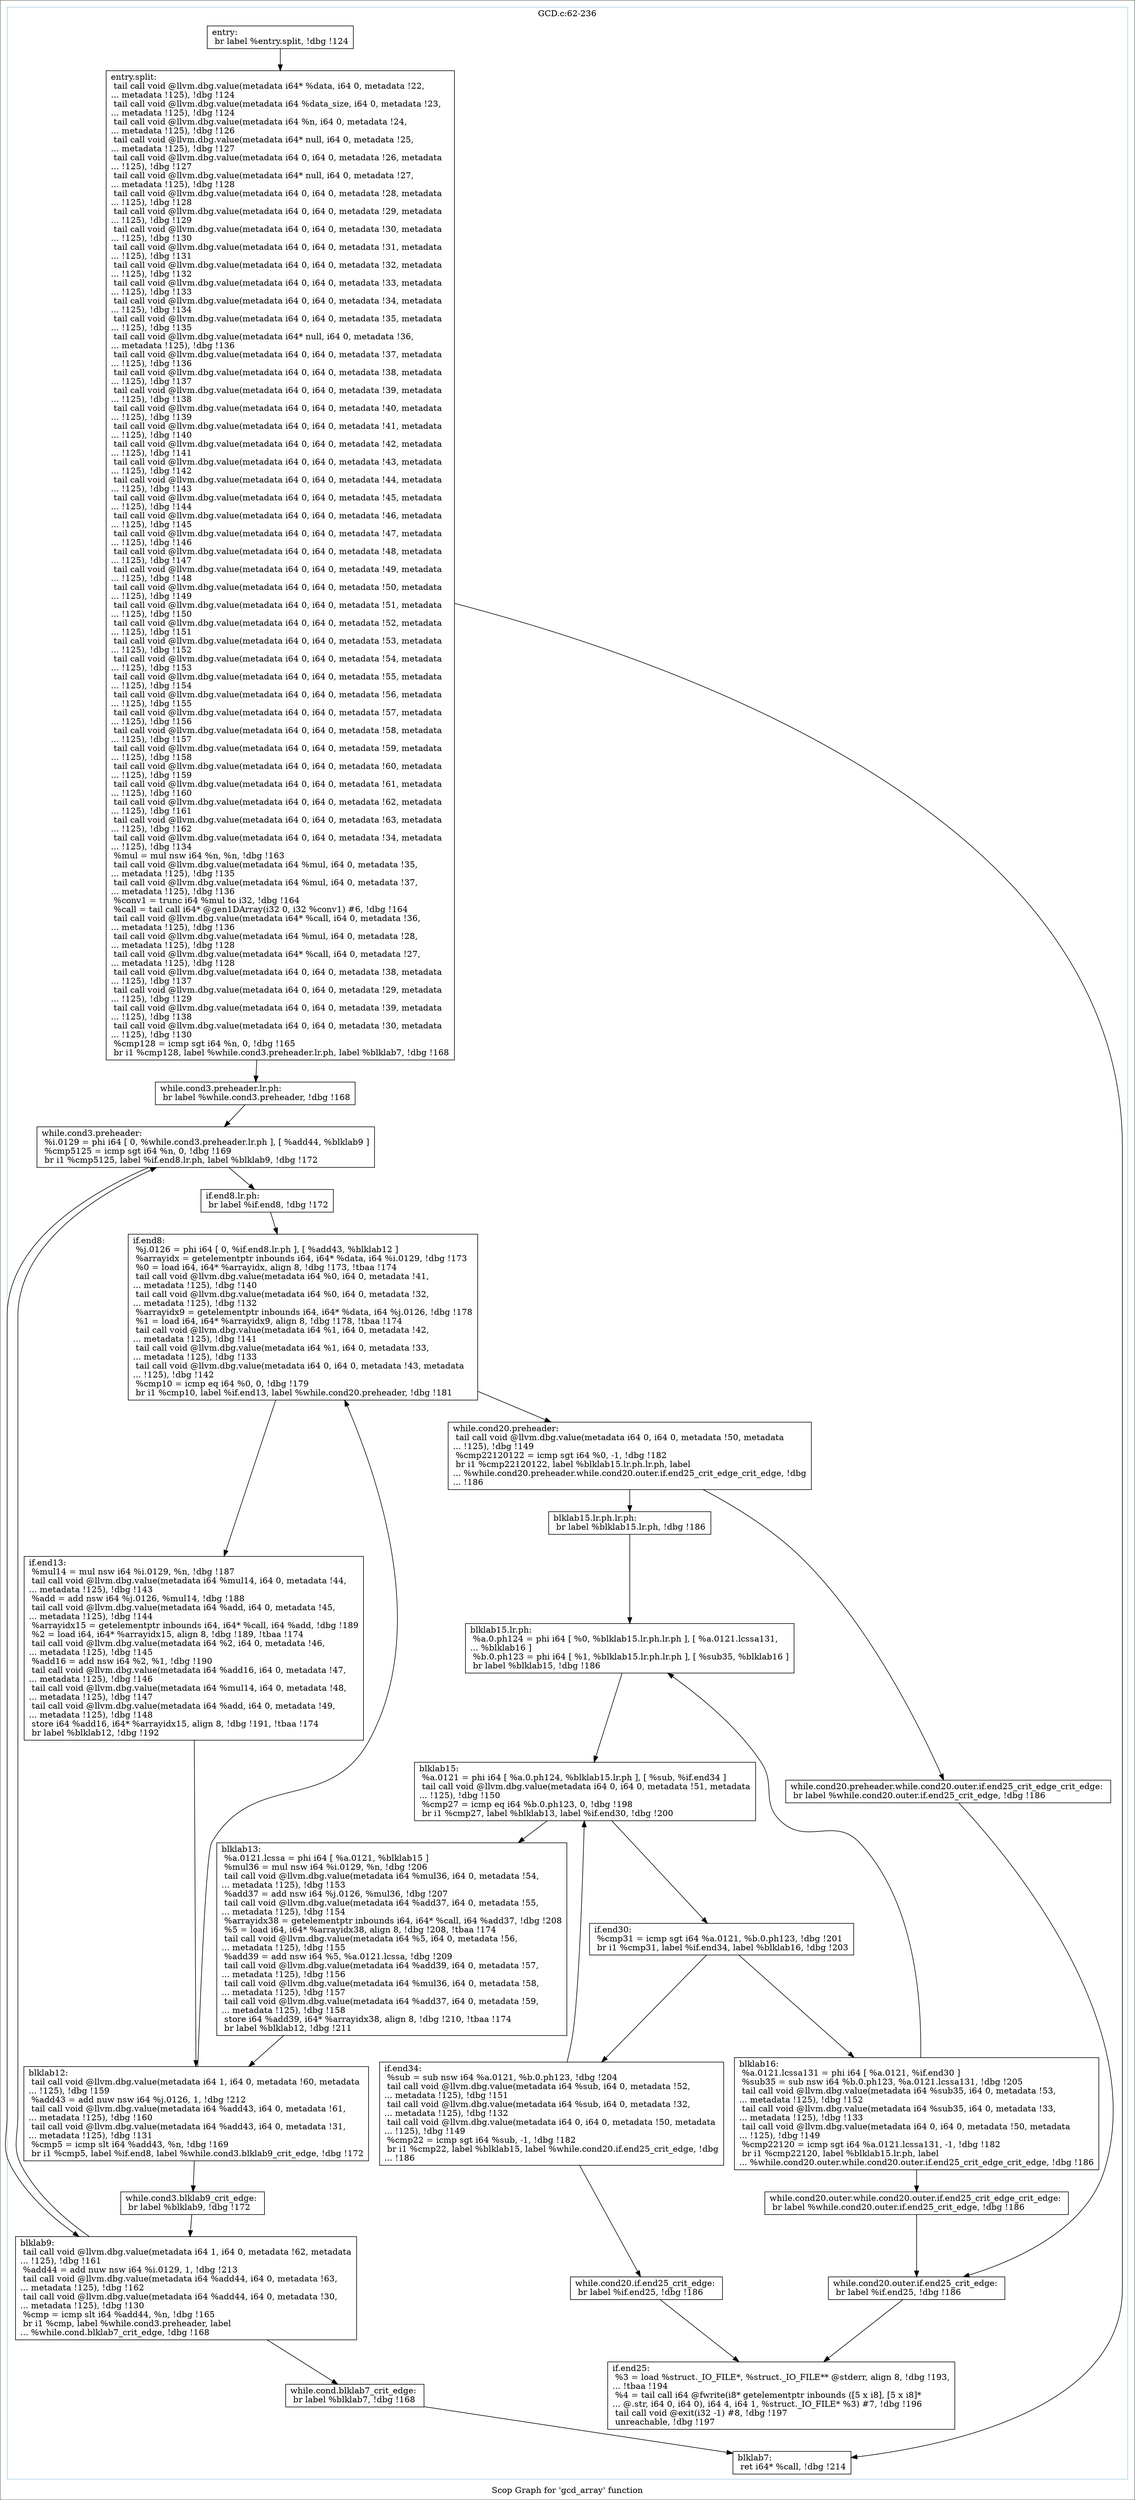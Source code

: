 digraph "Scop Graph for 'gcd_array' function" {
	label="Scop Graph for 'gcd_array' function";

	Node0xb059260 [shape=record,label="{entry:\l  br label %entry.split, !dbg !124\l}"];
	Node0xb059260 -> Node0xb0377d0;
	Node0xb0377d0 [shape=record,label="{entry.split:                                      \l  tail call void @llvm.dbg.value(metadata i64* %data, i64 0, metadata !22,\l... metadata !125), !dbg !124\l  tail call void @llvm.dbg.value(metadata i64 %data_size, i64 0, metadata !23,\l... metadata !125), !dbg !124\l  tail call void @llvm.dbg.value(metadata i64 %n, i64 0, metadata !24,\l... metadata !125), !dbg !126\l  tail call void @llvm.dbg.value(metadata i64* null, i64 0, metadata !25,\l... metadata !125), !dbg !127\l  tail call void @llvm.dbg.value(metadata i64 0, i64 0, metadata !26, metadata\l... !125), !dbg !127\l  tail call void @llvm.dbg.value(metadata i64* null, i64 0, metadata !27,\l... metadata !125), !dbg !128\l  tail call void @llvm.dbg.value(metadata i64 0, i64 0, metadata !28, metadata\l... !125), !dbg !128\l  tail call void @llvm.dbg.value(metadata i64 0, i64 0, metadata !29, metadata\l... !125), !dbg !129\l  tail call void @llvm.dbg.value(metadata i64 0, i64 0, metadata !30, metadata\l... !125), !dbg !130\l  tail call void @llvm.dbg.value(metadata i64 0, i64 0, metadata !31, metadata\l... !125), !dbg !131\l  tail call void @llvm.dbg.value(metadata i64 0, i64 0, metadata !32, metadata\l... !125), !dbg !132\l  tail call void @llvm.dbg.value(metadata i64 0, i64 0, metadata !33, metadata\l... !125), !dbg !133\l  tail call void @llvm.dbg.value(metadata i64 0, i64 0, metadata !34, metadata\l... !125), !dbg !134\l  tail call void @llvm.dbg.value(metadata i64 0, i64 0, metadata !35, metadata\l... !125), !dbg !135\l  tail call void @llvm.dbg.value(metadata i64* null, i64 0, metadata !36,\l... metadata !125), !dbg !136\l  tail call void @llvm.dbg.value(metadata i64 0, i64 0, metadata !37, metadata\l... !125), !dbg !136\l  tail call void @llvm.dbg.value(metadata i64 0, i64 0, metadata !38, metadata\l... !125), !dbg !137\l  tail call void @llvm.dbg.value(metadata i64 0, i64 0, metadata !39, metadata\l... !125), !dbg !138\l  tail call void @llvm.dbg.value(metadata i64 0, i64 0, metadata !40, metadata\l... !125), !dbg !139\l  tail call void @llvm.dbg.value(metadata i64 0, i64 0, metadata !41, metadata\l... !125), !dbg !140\l  tail call void @llvm.dbg.value(metadata i64 0, i64 0, metadata !42, metadata\l... !125), !dbg !141\l  tail call void @llvm.dbg.value(metadata i64 0, i64 0, metadata !43, metadata\l... !125), !dbg !142\l  tail call void @llvm.dbg.value(metadata i64 0, i64 0, metadata !44, metadata\l... !125), !dbg !143\l  tail call void @llvm.dbg.value(metadata i64 0, i64 0, metadata !45, metadata\l... !125), !dbg !144\l  tail call void @llvm.dbg.value(metadata i64 0, i64 0, metadata !46, metadata\l... !125), !dbg !145\l  tail call void @llvm.dbg.value(metadata i64 0, i64 0, metadata !47, metadata\l... !125), !dbg !146\l  tail call void @llvm.dbg.value(metadata i64 0, i64 0, metadata !48, metadata\l... !125), !dbg !147\l  tail call void @llvm.dbg.value(metadata i64 0, i64 0, metadata !49, metadata\l... !125), !dbg !148\l  tail call void @llvm.dbg.value(metadata i64 0, i64 0, metadata !50, metadata\l... !125), !dbg !149\l  tail call void @llvm.dbg.value(metadata i64 0, i64 0, metadata !51, metadata\l... !125), !dbg !150\l  tail call void @llvm.dbg.value(metadata i64 0, i64 0, metadata !52, metadata\l... !125), !dbg !151\l  tail call void @llvm.dbg.value(metadata i64 0, i64 0, metadata !53, metadata\l... !125), !dbg !152\l  tail call void @llvm.dbg.value(metadata i64 0, i64 0, metadata !54, metadata\l... !125), !dbg !153\l  tail call void @llvm.dbg.value(metadata i64 0, i64 0, metadata !55, metadata\l... !125), !dbg !154\l  tail call void @llvm.dbg.value(metadata i64 0, i64 0, metadata !56, metadata\l... !125), !dbg !155\l  tail call void @llvm.dbg.value(metadata i64 0, i64 0, metadata !57, metadata\l... !125), !dbg !156\l  tail call void @llvm.dbg.value(metadata i64 0, i64 0, metadata !58, metadata\l... !125), !dbg !157\l  tail call void @llvm.dbg.value(metadata i64 0, i64 0, metadata !59, metadata\l... !125), !dbg !158\l  tail call void @llvm.dbg.value(metadata i64 0, i64 0, metadata !60, metadata\l... !125), !dbg !159\l  tail call void @llvm.dbg.value(metadata i64 0, i64 0, metadata !61, metadata\l... !125), !dbg !160\l  tail call void @llvm.dbg.value(metadata i64 0, i64 0, metadata !62, metadata\l... !125), !dbg !161\l  tail call void @llvm.dbg.value(metadata i64 0, i64 0, metadata !63, metadata\l... !125), !dbg !162\l  tail call void @llvm.dbg.value(metadata i64 0, i64 0, metadata !34, metadata\l... !125), !dbg !134\l  %mul = mul nsw i64 %n, %n, !dbg !163\l  tail call void @llvm.dbg.value(metadata i64 %mul, i64 0, metadata !35,\l... metadata !125), !dbg !135\l  tail call void @llvm.dbg.value(metadata i64 %mul, i64 0, metadata !37,\l... metadata !125), !dbg !136\l  %conv1 = trunc i64 %mul to i32, !dbg !164\l  %call = tail call i64* @gen1DArray(i32 0, i32 %conv1) #6, !dbg !164\l  tail call void @llvm.dbg.value(metadata i64* %call, i64 0, metadata !36,\l... metadata !125), !dbg !136\l  tail call void @llvm.dbg.value(metadata i64 %mul, i64 0, metadata !28,\l... metadata !125), !dbg !128\l  tail call void @llvm.dbg.value(metadata i64* %call, i64 0, metadata !27,\l... metadata !125), !dbg !128\l  tail call void @llvm.dbg.value(metadata i64 0, i64 0, metadata !38, metadata\l... !125), !dbg !137\l  tail call void @llvm.dbg.value(metadata i64 0, i64 0, metadata !29, metadata\l... !125), !dbg !129\l  tail call void @llvm.dbg.value(metadata i64 0, i64 0, metadata !39, metadata\l... !125), !dbg !138\l  tail call void @llvm.dbg.value(metadata i64 0, i64 0, metadata !30, metadata\l... !125), !dbg !130\l  %cmp128 = icmp sgt i64 %n, 0, !dbg !165\l  br i1 %cmp128, label %while.cond3.preheader.lr.ph, label %blklab7, !dbg !168\l}"];
	Node0xb0377d0 -> Node0xb04feb0;
	Node0xb0377d0 -> Node0xb04bdf0;
	Node0xb04feb0 [shape=record,label="{while.cond3.preheader.lr.ph:                      \l  br label %while.cond3.preheader, !dbg !168\l}"];
	Node0xb04feb0 -> Node0xb049760;
	Node0xb049760 [shape=record,label="{while.cond3.preheader:                            \l  %i.0129 = phi i64 [ 0, %while.cond3.preheader.lr.ph ], [ %add44, %blklab9 ]\l  %cmp5125 = icmp sgt i64 %n, 0, !dbg !169\l  br i1 %cmp5125, label %if.end8.lr.ph, label %blklab9, !dbg !172\l}"];
	Node0xb049760 -> Node0xb07fa90;
	Node0xb049760 -> Node0xb051b40;
	Node0xb07fa90 [shape=record,label="{if.end8.lr.ph:                                    \l  br label %if.end8, !dbg !172\l}"];
	Node0xb07fa90 -> Node0xb04ade0;
	Node0xb04ade0 [shape=record,label="{if.end8:                                          \l  %j.0126 = phi i64 [ 0, %if.end8.lr.ph ], [ %add43, %blklab12 ]\l  %arrayidx = getelementptr inbounds i64, i64* %data, i64 %i.0129, !dbg !173\l  %0 = load i64, i64* %arrayidx, align 8, !dbg !173, !tbaa !174\l  tail call void @llvm.dbg.value(metadata i64 %0, i64 0, metadata !41,\l... metadata !125), !dbg !140\l  tail call void @llvm.dbg.value(metadata i64 %0, i64 0, metadata !32,\l... metadata !125), !dbg !132\l  %arrayidx9 = getelementptr inbounds i64, i64* %data, i64 %j.0126, !dbg !178\l  %1 = load i64, i64* %arrayidx9, align 8, !dbg !178, !tbaa !174\l  tail call void @llvm.dbg.value(metadata i64 %1, i64 0, metadata !42,\l... metadata !125), !dbg !141\l  tail call void @llvm.dbg.value(metadata i64 %1, i64 0, metadata !33,\l... metadata !125), !dbg !133\l  tail call void @llvm.dbg.value(metadata i64 0, i64 0, metadata !43, metadata\l... !125), !dbg !142\l  %cmp10 = icmp eq i64 %0, 0, !dbg !179\l  br i1 %cmp10, label %if.end13, label %while.cond20.preheader, !dbg !181\l}"];
	Node0xb04ade0 -> Node0xb0337c0;
	Node0xb04ade0 -> Node0xb04bfb0;
	Node0xb0337c0 [shape=record,label="{if.end13:                                         \l  %mul14 = mul nsw i64 %i.0129, %n, !dbg !187\l  tail call void @llvm.dbg.value(metadata i64 %mul14, i64 0, metadata !44,\l... metadata !125), !dbg !143\l  %add = add nsw i64 %j.0126, %mul14, !dbg !188\l  tail call void @llvm.dbg.value(metadata i64 %add, i64 0, metadata !45,\l... metadata !125), !dbg !144\l  %arrayidx15 = getelementptr inbounds i64, i64* %call, i64 %add, !dbg !189\l  %2 = load i64, i64* %arrayidx15, align 8, !dbg !189, !tbaa !174\l  tail call void @llvm.dbg.value(metadata i64 %2, i64 0, metadata !46,\l... metadata !125), !dbg !145\l  %add16 = add nsw i64 %2, %1, !dbg !190\l  tail call void @llvm.dbg.value(metadata i64 %add16, i64 0, metadata !47,\l... metadata !125), !dbg !146\l  tail call void @llvm.dbg.value(metadata i64 %mul14, i64 0, metadata !48,\l... metadata !125), !dbg !147\l  tail call void @llvm.dbg.value(metadata i64 %add, i64 0, metadata !49,\l... metadata !125), !dbg !148\l  store i64 %add16, i64* %arrayidx15, align 8, !dbg !191, !tbaa !174\l  br label %blklab12, !dbg !192\l}"];
	Node0xb0337c0 -> Node0xb0398a0;
	Node0xb0398a0 [shape=record,label="{blklab12:                                         \l  tail call void @llvm.dbg.value(metadata i64 1, i64 0, metadata !60, metadata\l... !125), !dbg !159\l  %add43 = add nuw nsw i64 %j.0126, 1, !dbg !212\l  tail call void @llvm.dbg.value(metadata i64 %add43, i64 0, metadata !61,\l... metadata !125), !dbg !160\l  tail call void @llvm.dbg.value(metadata i64 %add43, i64 0, metadata !31,\l... metadata !125), !dbg !131\l  %cmp5 = icmp slt i64 %add43, %n, !dbg !169\l  br i1 %cmp5, label %if.end8, label %while.cond3.blklab9_crit_edge, !dbg !172\l}"];
	Node0xb0398a0 -> Node0xb04ade0;
	Node0xb0398a0 -> Node0xb05b0b0;
	Node0xb05b0b0 [shape=record,label="{while.cond3.blklab9_crit_edge:                    \l  br label %blklab9, !dbg !172\l}"];
	Node0xb05b0b0 -> Node0xb051b40;
	Node0xb051b40 [shape=record,label="{blklab9:                                          \l  tail call void @llvm.dbg.value(metadata i64 1, i64 0, metadata !62, metadata\l... !125), !dbg !161\l  %add44 = add nuw nsw i64 %i.0129, 1, !dbg !213\l  tail call void @llvm.dbg.value(metadata i64 %add44, i64 0, metadata !63,\l... metadata !125), !dbg !162\l  tail call void @llvm.dbg.value(metadata i64 %add44, i64 0, metadata !30,\l... metadata !125), !dbg !130\l  %cmp = icmp slt i64 %add44, %n, !dbg !165\l  br i1 %cmp, label %while.cond3.preheader, label\l... %while.cond.blklab7_crit_edge, !dbg !168\l}"];
	Node0xb051b40 -> Node0xb049760;
	Node0xb051b40 -> Node0xb05c2e0;
	Node0xb05c2e0 [shape=record,label="{while.cond.blklab7_crit_edge:                     \l  br label %blklab7, !dbg !168\l}"];
	Node0xb05c2e0 -> Node0xb04bdf0;
	Node0xb04bdf0 [shape=record,label="{blklab7:                                          \l  ret i64* %call, !dbg !214\l}"];
	Node0xb04bfb0 [shape=record,label="{while.cond20.preheader:                           \l  tail call void @llvm.dbg.value(metadata i64 0, i64 0, metadata !50, metadata\l... !125), !dbg !149\l  %cmp22120122 = icmp sgt i64 %0, -1, !dbg !182\l  br i1 %cmp22120122, label %blklab15.lr.ph.lr.ph, label\l... %while.cond20.preheader.while.cond20.outer.if.end25_crit_edge_crit_edge, !dbg\l... !186\l}"];
	Node0xb04bfb0 -> Node0xb071560;
	Node0xb04bfb0 -> Node0xb05fe10;
	Node0xb071560 [shape=record,label="{blklab15.lr.ph.lr.ph:                             \l  br label %blklab15.lr.ph, !dbg !186\l}"];
	Node0xb071560 -> Node0xb0593f0;
	Node0xb0593f0 [shape=record,label="{blklab15.lr.ph:                                   \l  %a.0.ph124 = phi i64 [ %0, %blklab15.lr.ph.lr.ph ], [ %a.0121.lcssa131,\l... %blklab16 ]\l  %b.0.ph123 = phi i64 [ %1, %blklab15.lr.ph.lr.ph ], [ %sub35, %blklab16 ]\l  br label %blklab15, !dbg !186\l}"];
	Node0xb0593f0 -> Node0xb087670;
	Node0xb087670 [shape=record,label="{blklab15:                                         \l  %a.0121 = phi i64 [ %a.0.ph124, %blklab15.lr.ph ], [ %sub, %if.end34 ]\l  tail call void @llvm.dbg.value(metadata i64 0, i64 0, metadata !51, metadata\l... !125), !dbg !150\l  %cmp27 = icmp eq i64 %b.0.ph123, 0, !dbg !198\l  br i1 %cmp27, label %blklab13, label %if.end30, !dbg !200\l}"];
	Node0xb087670 -> Node0xb04f690;
	Node0xb087670 -> Node0xb055c00;
	Node0xb04f690 [shape=record,label="{blklab13:                                         \l  %a.0121.lcssa = phi i64 [ %a.0121, %blklab15 ]\l  %mul36 = mul nsw i64 %i.0129, %n, !dbg !206\l  tail call void @llvm.dbg.value(metadata i64 %mul36, i64 0, metadata !54,\l... metadata !125), !dbg !153\l  %add37 = add nsw i64 %j.0126, %mul36, !dbg !207\l  tail call void @llvm.dbg.value(metadata i64 %add37, i64 0, metadata !55,\l... metadata !125), !dbg !154\l  %arrayidx38 = getelementptr inbounds i64, i64* %call, i64 %add37, !dbg !208\l  %5 = load i64, i64* %arrayidx38, align 8, !dbg !208, !tbaa !174\l  tail call void @llvm.dbg.value(metadata i64 %5, i64 0, metadata !56,\l... metadata !125), !dbg !155\l  %add39 = add nsw i64 %5, %a.0121.lcssa, !dbg !209\l  tail call void @llvm.dbg.value(metadata i64 %add39, i64 0, metadata !57,\l... metadata !125), !dbg !156\l  tail call void @llvm.dbg.value(metadata i64 %mul36, i64 0, metadata !58,\l... metadata !125), !dbg !157\l  tail call void @llvm.dbg.value(metadata i64 %add37, i64 0, metadata !59,\l... metadata !125), !dbg !158\l  store i64 %add39, i64* %arrayidx38, align 8, !dbg !210, !tbaa !174\l  br label %blklab12, !dbg !211\l}"];
	Node0xb04f690 -> Node0xb0398a0;
	Node0xb055c00 [shape=record,label="{if.end30:                                         \l  %cmp31 = icmp sgt i64 %a.0121, %b.0.ph123, !dbg !201\l  br i1 %cmp31, label %if.end34, label %blklab16, !dbg !203\l}"];
	Node0xb055c00 -> Node0xb04fb70;
	Node0xb055c00 -> Node0xaf0d600;
	Node0xb04fb70 [shape=record,label="{if.end34:                                         \l  %sub = sub nsw i64 %a.0121, %b.0.ph123, !dbg !204\l  tail call void @llvm.dbg.value(metadata i64 %sub, i64 0, metadata !52,\l... metadata !125), !dbg !151\l  tail call void @llvm.dbg.value(metadata i64 %sub, i64 0, metadata !32,\l... metadata !125), !dbg !132\l  tail call void @llvm.dbg.value(metadata i64 0, i64 0, metadata !50, metadata\l... !125), !dbg !149\l  %cmp22 = icmp sgt i64 %sub, -1, !dbg !182\l  br i1 %cmp22, label %blklab15, label %while.cond20.if.end25_crit_edge, !dbg\l... !186\l}"];
	Node0xb04fb70 -> Node0xb087670;
	Node0xb04fb70 -> Node0xb0496c0;
	Node0xb0496c0 [shape=record,label="{while.cond20.if.end25_crit_edge:                  \l  br label %if.end25, !dbg !186\l}"];
	Node0xb0496c0 -> Node0xb041bb0;
	Node0xb041bb0 [shape=record,label="{if.end25:                                         \l  %3 = load %struct._IO_FILE*, %struct._IO_FILE** @stderr, align 8, !dbg !193,\l... !tbaa !194\l  %4 = tail call i64 @fwrite(i8* getelementptr inbounds ([5 x i8], [5 x i8]*\l... @.str, i64 0, i64 0), i64 4, i64 1, %struct._IO_FILE* %3) #7, !dbg !196\l  tail call void @exit(i32 -1) #8, !dbg !197\l  unreachable, !dbg !197\l}"];
	Node0xaf0d600 [shape=record,label="{blklab16:                                         \l  %a.0121.lcssa131 = phi i64 [ %a.0121, %if.end30 ]\l  %sub35 = sub nsw i64 %b.0.ph123, %a.0121.lcssa131, !dbg !205\l  tail call void @llvm.dbg.value(metadata i64 %sub35, i64 0, metadata !53,\l... metadata !125), !dbg !152\l  tail call void @llvm.dbg.value(metadata i64 %sub35, i64 0, metadata !33,\l... metadata !125), !dbg !133\l  tail call void @llvm.dbg.value(metadata i64 0, i64 0, metadata !50, metadata\l... !125), !dbg !149\l  %cmp22120 = icmp sgt i64 %a.0121.lcssa131, -1, !dbg !182\l  br i1 %cmp22120, label %blklab15.lr.ph, label\l... %while.cond20.outer.while.cond20.outer.if.end25_crit_edge_crit_edge, !dbg !186\l}"];
	Node0xaf0d600 -> Node0xb0593f0;
	Node0xaf0d600 -> Node0xaf2fbb0;
	Node0xaf2fbb0 [shape=record,label="{while.cond20.outer.while.cond20.outer.if.end25_crit_edge_crit_edge: \l  br label %while.cond20.outer.if.end25_crit_edge, !dbg !186\l}"];
	Node0xaf2fbb0 -> Node0xb086840;
	Node0xb086840 [shape=record,label="{while.cond20.outer.if.end25_crit_edge:            \l  br label %if.end25, !dbg !186\l}"];
	Node0xb086840 -> Node0xb041bb0;
	Node0xb05fe10 [shape=record,label="{while.cond20.preheader.while.cond20.outer.if.end25_crit_edge_crit_edge: \l  br label %while.cond20.outer.if.end25_crit_edge, !dbg !186\l}"];
	Node0xb05fe10 -> Node0xb086840;
	colorscheme = "paired12"
        subgraph cluster_0xb074510 {
          label = "GCD.c:62-236
";
          style = solid;
          color = 1
          Node0xb059260;
          Node0xb0377d0;
          Node0xb04feb0;
          Node0xb049760;
          Node0xb07fa90;
          Node0xb04ade0;
          Node0xb0337c0;
          Node0xb0398a0;
          Node0xb05b0b0;
          Node0xb051b40;
          Node0xb05c2e0;
          Node0xb04bdf0;
          Node0xb04bfb0;
          Node0xb071560;
          Node0xb0593f0;
          Node0xb087670;
          Node0xb04f690;
          Node0xb055c00;
          Node0xb04fb70;
          Node0xb0496c0;
          Node0xb041bb0;
          Node0xaf0d600;
          Node0xaf2fbb0;
          Node0xb086840;
          Node0xb05fe10;
        }
}
